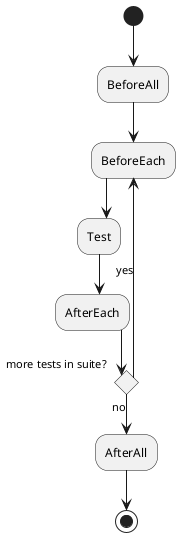 @startuml

skinparam Linetype ortho

(*) --> BeforeAll
--> BeforeEach
--> Test
--> AfterEach
if "more tests in suite?" then
    --> [yes] BeforeEach
else
    --> [no] AfterAll
    --> (*)
endif

@enduml